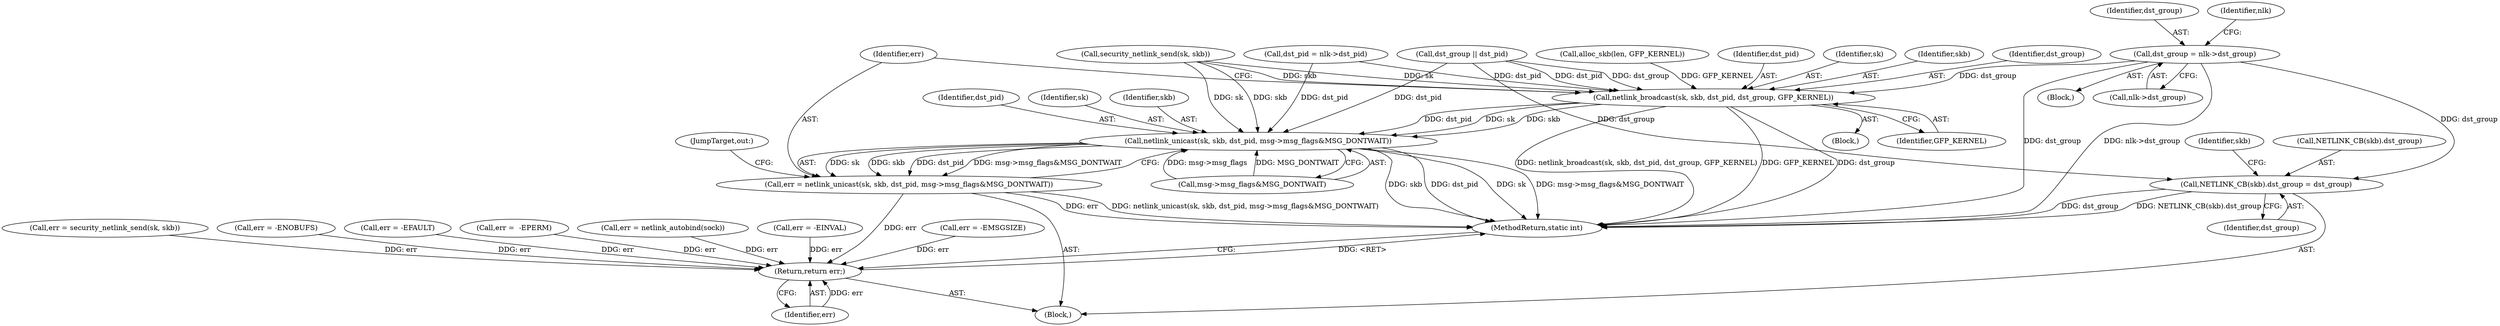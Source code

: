digraph "0_linux_20e1db19db5d6b9e4e83021595eab0dc8f107bef_0@pointer" {
"1000217" [label="(Call,dst_group = nlk->dst_group)"];
"1000270" [label="(Call,NETLINK_CB(skb).dst_group = dst_group)"];
"1000323" [label="(Call,netlink_broadcast(sk, skb, dst_pid, dst_group, GFP_KERNEL))"];
"1000331" [label="(Call,netlink_unicast(sk, skb, dst_pid, msg->msg_flags&MSG_DONTWAIT))"];
"1000329" [label="(Call,err = netlink_unicast(sk, skb, dst_pid, msg->msg_flags&MSG_DONTWAIT))"];
"1000345" [label="(Return,return err;)"];
"1000218" [label="(Identifier,dst_group)"];
"1000278" [label="(Identifier,skb)"];
"1000331" [label="(Call,netlink_unicast(sk, skb, dst_pid, msg->msg_flags&MSG_DONTWAIT))"];
"1000346" [label="(Identifier,err)"];
"1000323" [label="(Call,netlink_broadcast(sk, skb, dst_pid, dst_group, GFP_KERNEL))"];
"1000345" [label="(Return,return err;)"];
"1000333" [label="(Identifier,skb)"];
"1000287" [label="(Call,err = -EFAULT)"];
"1000347" [label="(MethodReturn,static int)"];
"1000217" [label="(Call,dst_group = nlk->dst_group)"];
"1000335" [label="(Call,msg->msg_flags&MSG_DONTWAIT)"];
"1000317" [label="(Block,)"];
"1000329" [label="(Call,err = netlink_unicast(sk, skb, dst_pid, msg->msg_flags&MSG_DONTWAIT))"];
"1000196" [label="(Call,err =  -EPERM)"];
"1000324" [label="(Identifier,sk)"];
"1000325" [label="(Identifier,skb)"];
"1000328" [label="(Identifier,GFP_KERNEL)"];
"1000270" [label="(Call,NETLINK_CB(skb).dst_group = dst_group)"];
"1000202" [label="(Call,dst_group || dst_pid)"];
"1000340" [label="(JumpTarget,out:)"];
"1000332" [label="(Identifier,sk)"];
"1000228" [label="(Call,err = netlink_autobind(sock))"];
"1000225" [label="(Identifier,nlk)"];
"1000326" [label="(Identifier,dst_pid)"];
"1000212" [label="(Call,dst_pid = nlk->dst_pid)"];
"1000174" [label="(Call,err = -EINVAL)"];
"1000211" [label="(Block,)"];
"1000306" [label="(Call,security_netlink_send(sk, skb))"];
"1000105" [label="(Block,)"];
"1000334" [label="(Identifier,dst_pid)"];
"1000235" [label="(Call,err = -EMSGSIZE)"];
"1000304" [label="(Call,err = security_netlink_send(sk, skb))"];
"1000248" [label="(Call,err = -ENOBUFS)"];
"1000219" [label="(Call,nlk->dst_group)"];
"1000330" [label="(Identifier,err)"];
"1000327" [label="(Identifier,dst_group)"];
"1000271" [label="(Call,NETLINK_CB(skb).dst_group)"];
"1000275" [label="(Identifier,dst_group)"];
"1000254" [label="(Call,alloc_skb(len, GFP_KERNEL))"];
"1000217" -> "1000211"  [label="AST: "];
"1000217" -> "1000219"  [label="CFG: "];
"1000218" -> "1000217"  [label="AST: "];
"1000219" -> "1000217"  [label="AST: "];
"1000225" -> "1000217"  [label="CFG: "];
"1000217" -> "1000347"  [label="DDG: nlk->dst_group"];
"1000217" -> "1000347"  [label="DDG: dst_group"];
"1000217" -> "1000270"  [label="DDG: dst_group"];
"1000217" -> "1000323"  [label="DDG: dst_group"];
"1000270" -> "1000105"  [label="AST: "];
"1000270" -> "1000275"  [label="CFG: "];
"1000271" -> "1000270"  [label="AST: "];
"1000275" -> "1000270"  [label="AST: "];
"1000278" -> "1000270"  [label="CFG: "];
"1000270" -> "1000347"  [label="DDG: dst_group"];
"1000270" -> "1000347"  [label="DDG: NETLINK_CB(skb).dst_group"];
"1000202" -> "1000270"  [label="DDG: dst_group"];
"1000323" -> "1000317"  [label="AST: "];
"1000323" -> "1000328"  [label="CFG: "];
"1000324" -> "1000323"  [label="AST: "];
"1000325" -> "1000323"  [label="AST: "];
"1000326" -> "1000323"  [label="AST: "];
"1000327" -> "1000323"  [label="AST: "];
"1000328" -> "1000323"  [label="AST: "];
"1000330" -> "1000323"  [label="CFG: "];
"1000323" -> "1000347"  [label="DDG: GFP_KERNEL"];
"1000323" -> "1000347"  [label="DDG: netlink_broadcast(sk, skb, dst_pid, dst_group, GFP_KERNEL)"];
"1000323" -> "1000347"  [label="DDG: dst_group"];
"1000306" -> "1000323"  [label="DDG: sk"];
"1000306" -> "1000323"  [label="DDG: skb"];
"1000212" -> "1000323"  [label="DDG: dst_pid"];
"1000202" -> "1000323"  [label="DDG: dst_pid"];
"1000202" -> "1000323"  [label="DDG: dst_group"];
"1000254" -> "1000323"  [label="DDG: GFP_KERNEL"];
"1000323" -> "1000331"  [label="DDG: sk"];
"1000323" -> "1000331"  [label="DDG: skb"];
"1000323" -> "1000331"  [label="DDG: dst_pid"];
"1000331" -> "1000329"  [label="AST: "];
"1000331" -> "1000335"  [label="CFG: "];
"1000332" -> "1000331"  [label="AST: "];
"1000333" -> "1000331"  [label="AST: "];
"1000334" -> "1000331"  [label="AST: "];
"1000335" -> "1000331"  [label="AST: "];
"1000329" -> "1000331"  [label="CFG: "];
"1000331" -> "1000347"  [label="DDG: dst_pid"];
"1000331" -> "1000347"  [label="DDG: skb"];
"1000331" -> "1000347"  [label="DDG: sk"];
"1000331" -> "1000347"  [label="DDG: msg->msg_flags&MSG_DONTWAIT"];
"1000331" -> "1000329"  [label="DDG: sk"];
"1000331" -> "1000329"  [label="DDG: skb"];
"1000331" -> "1000329"  [label="DDG: dst_pid"];
"1000331" -> "1000329"  [label="DDG: msg->msg_flags&MSG_DONTWAIT"];
"1000306" -> "1000331"  [label="DDG: sk"];
"1000306" -> "1000331"  [label="DDG: skb"];
"1000212" -> "1000331"  [label="DDG: dst_pid"];
"1000202" -> "1000331"  [label="DDG: dst_pid"];
"1000335" -> "1000331"  [label="DDG: msg->msg_flags"];
"1000335" -> "1000331"  [label="DDG: MSG_DONTWAIT"];
"1000329" -> "1000105"  [label="AST: "];
"1000330" -> "1000329"  [label="AST: "];
"1000340" -> "1000329"  [label="CFG: "];
"1000329" -> "1000347"  [label="DDG: netlink_unicast(sk, skb, dst_pid, msg->msg_flags&MSG_DONTWAIT)"];
"1000329" -> "1000347"  [label="DDG: err"];
"1000329" -> "1000345"  [label="DDG: err"];
"1000345" -> "1000105"  [label="AST: "];
"1000345" -> "1000346"  [label="CFG: "];
"1000346" -> "1000345"  [label="AST: "];
"1000347" -> "1000345"  [label="CFG: "];
"1000345" -> "1000347"  [label="DDG: <RET>"];
"1000346" -> "1000345"  [label="DDG: err"];
"1000235" -> "1000345"  [label="DDG: err"];
"1000304" -> "1000345"  [label="DDG: err"];
"1000228" -> "1000345"  [label="DDG: err"];
"1000196" -> "1000345"  [label="DDG: err"];
"1000287" -> "1000345"  [label="DDG: err"];
"1000174" -> "1000345"  [label="DDG: err"];
"1000248" -> "1000345"  [label="DDG: err"];
}
